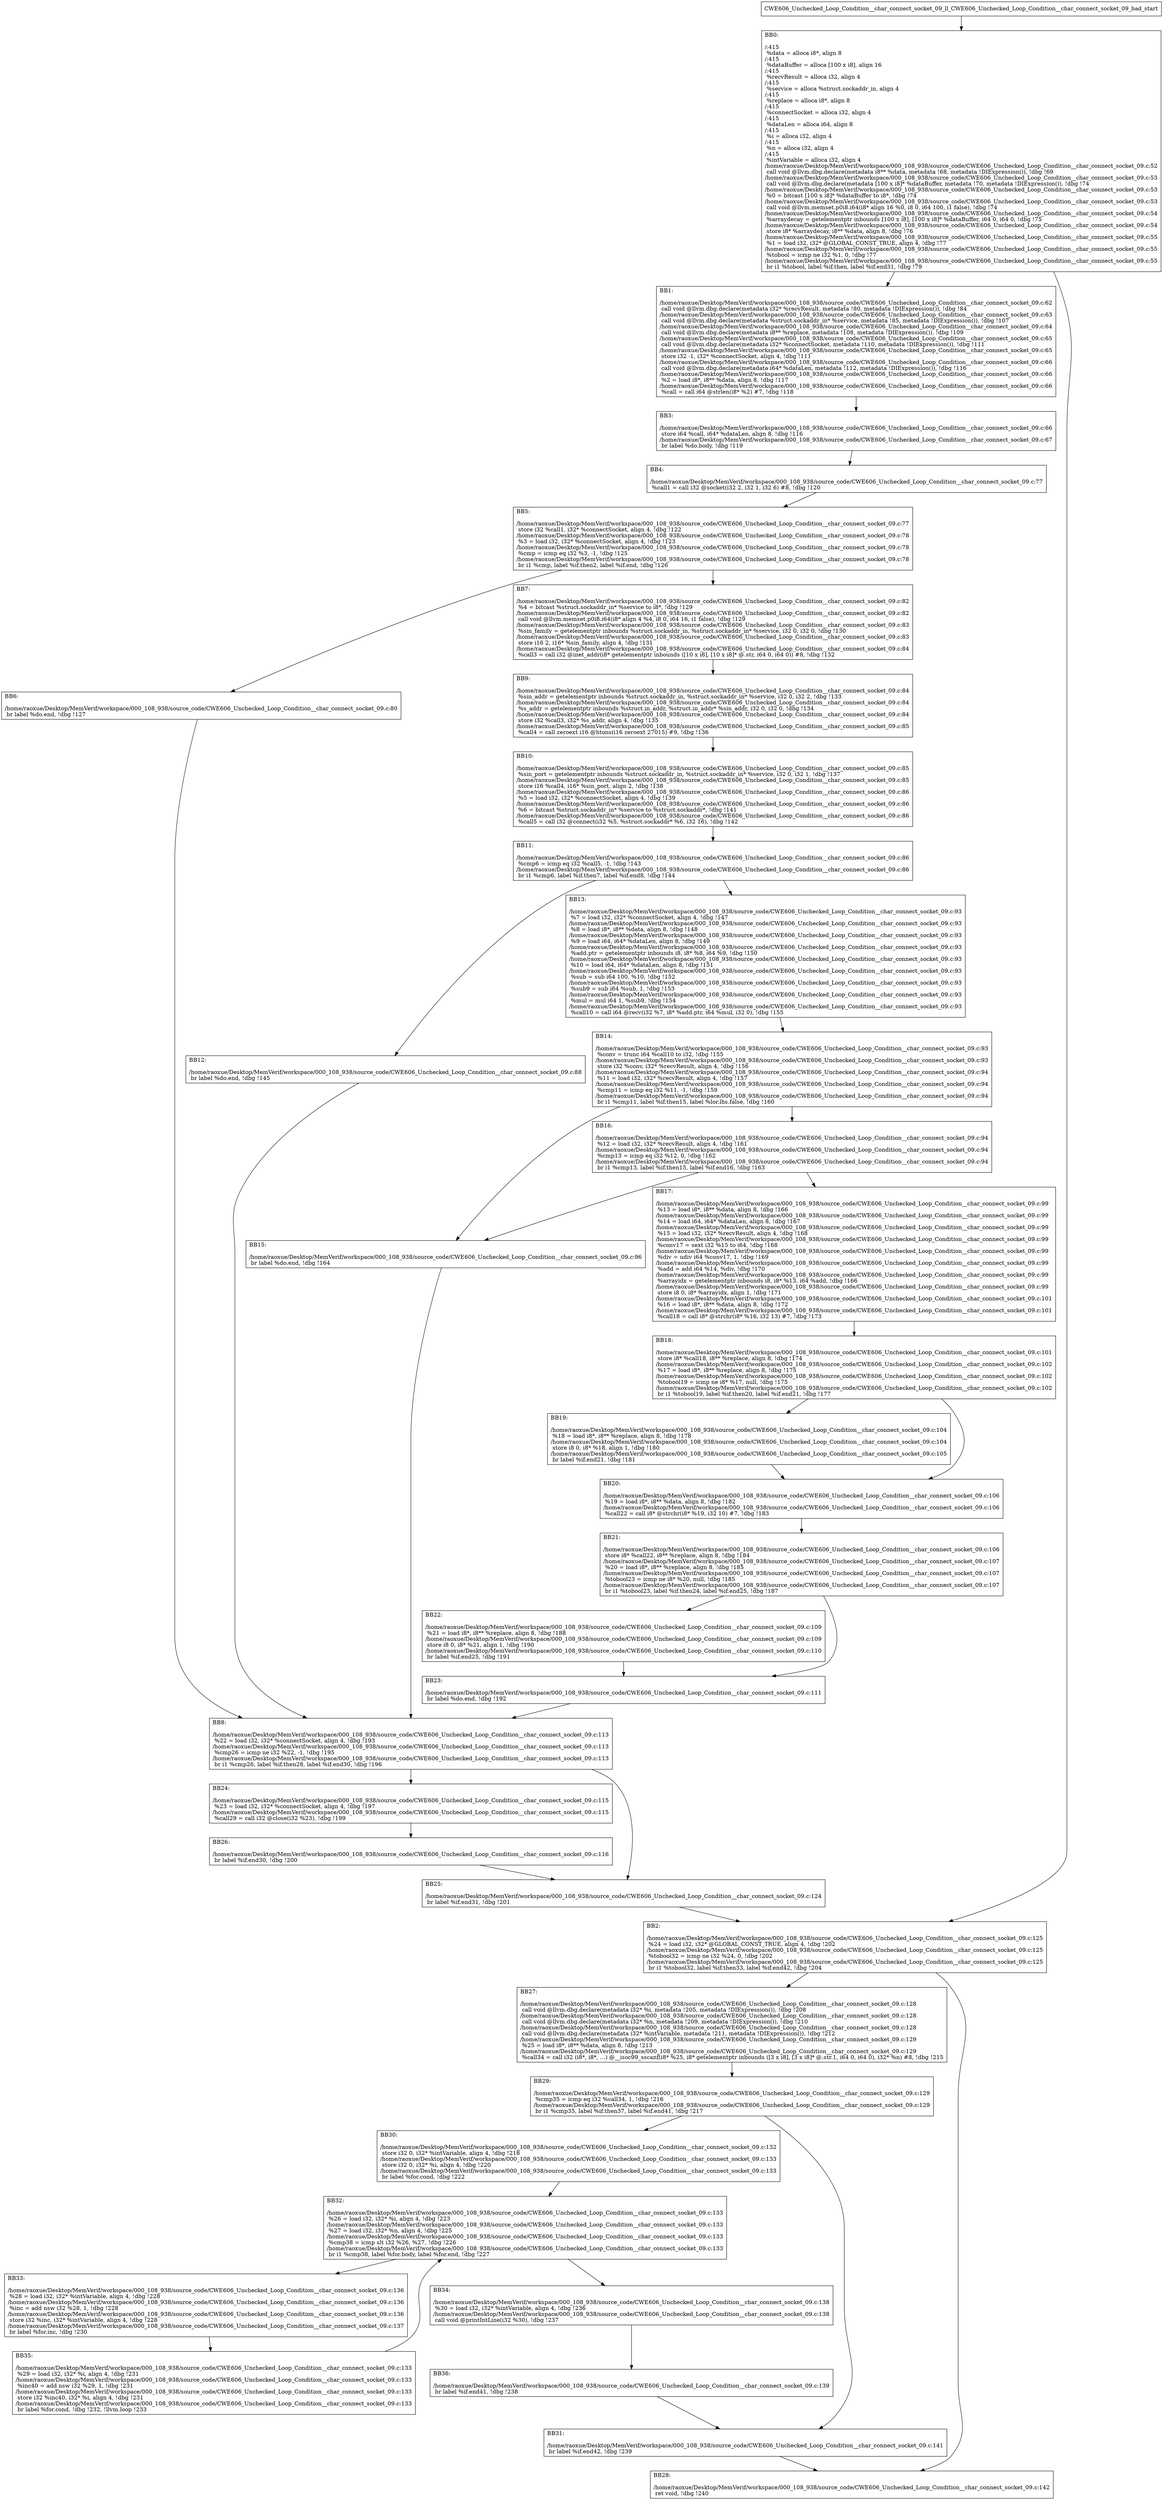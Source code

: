 digraph "CFG for'CWE606_Unchecked_Loop_Condition__char_connect_socket_09_ll_CWE606_Unchecked_Loop_Condition__char_connect_socket_09_bad' function" {
	BBCWE606_Unchecked_Loop_Condition__char_connect_socket_09_ll_CWE606_Unchecked_Loop_Condition__char_connect_socket_09_bad_start[shape=record,label="{CWE606_Unchecked_Loop_Condition__char_connect_socket_09_ll_CWE606_Unchecked_Loop_Condition__char_connect_socket_09_bad_start}"];
	BBCWE606_Unchecked_Loop_Condition__char_connect_socket_09_ll_CWE606_Unchecked_Loop_Condition__char_connect_socket_09_bad_start-> CWE606_Unchecked_Loop_Condition__char_connect_socket_09_ll_CWE606_Unchecked_Loop_Condition__char_connect_socket_09_badBB0;
	CWE606_Unchecked_Loop_Condition__char_connect_socket_09_ll_CWE606_Unchecked_Loop_Condition__char_connect_socket_09_badBB0 [shape=record, label="{BB0:\l\l/:415\l
  %data = alloca i8*, align 8\l
/:415\l
  %dataBuffer = alloca [100 x i8], align 16\l
/:415\l
  %recvResult = alloca i32, align 4\l
/:415\l
  %service = alloca %struct.sockaddr_in, align 4\l
/:415\l
  %replace = alloca i8*, align 8\l
/:415\l
  %connectSocket = alloca i32, align 4\l
/:415\l
  %dataLen = alloca i64, align 8\l
/:415\l
  %i = alloca i32, align 4\l
/:415\l
  %n = alloca i32, align 4\l
/:415\l
  %intVariable = alloca i32, align 4\l
/home/raoxue/Desktop/MemVerif/workspace/000_108_938/source_code/CWE606_Unchecked_Loop_Condition__char_connect_socket_09.c:52\l
  call void @llvm.dbg.declare(metadata i8** %data, metadata !68, metadata !DIExpression()), !dbg !69\l
/home/raoxue/Desktop/MemVerif/workspace/000_108_938/source_code/CWE606_Unchecked_Loop_Condition__char_connect_socket_09.c:53\l
  call void @llvm.dbg.declare(metadata [100 x i8]* %dataBuffer, metadata !70, metadata !DIExpression()), !dbg !74\l
/home/raoxue/Desktop/MemVerif/workspace/000_108_938/source_code/CWE606_Unchecked_Loop_Condition__char_connect_socket_09.c:53\l
  %0 = bitcast [100 x i8]* %dataBuffer to i8*, !dbg !74\l
/home/raoxue/Desktop/MemVerif/workspace/000_108_938/source_code/CWE606_Unchecked_Loop_Condition__char_connect_socket_09.c:53\l
  call void @llvm.memset.p0i8.i64(i8* align 16 %0, i8 0, i64 100, i1 false), !dbg !74\l
/home/raoxue/Desktop/MemVerif/workspace/000_108_938/source_code/CWE606_Unchecked_Loop_Condition__char_connect_socket_09.c:54\l
  %arraydecay = getelementptr inbounds [100 x i8], [100 x i8]* %dataBuffer, i64 0, i64 0, !dbg !75\l
/home/raoxue/Desktop/MemVerif/workspace/000_108_938/source_code/CWE606_Unchecked_Loop_Condition__char_connect_socket_09.c:54\l
  store i8* %arraydecay, i8** %data, align 8, !dbg !76\l
/home/raoxue/Desktop/MemVerif/workspace/000_108_938/source_code/CWE606_Unchecked_Loop_Condition__char_connect_socket_09.c:55\l
  %1 = load i32, i32* @GLOBAL_CONST_TRUE, align 4, !dbg !77\l
/home/raoxue/Desktop/MemVerif/workspace/000_108_938/source_code/CWE606_Unchecked_Loop_Condition__char_connect_socket_09.c:55\l
  %tobool = icmp ne i32 %1, 0, !dbg !77\l
/home/raoxue/Desktop/MemVerif/workspace/000_108_938/source_code/CWE606_Unchecked_Loop_Condition__char_connect_socket_09.c:55\l
  br i1 %tobool, label %if.then, label %if.end31, !dbg !79\l
}"];
	CWE606_Unchecked_Loop_Condition__char_connect_socket_09_ll_CWE606_Unchecked_Loop_Condition__char_connect_socket_09_badBB0-> CWE606_Unchecked_Loop_Condition__char_connect_socket_09_ll_CWE606_Unchecked_Loop_Condition__char_connect_socket_09_badBB1;
	CWE606_Unchecked_Loop_Condition__char_connect_socket_09_ll_CWE606_Unchecked_Loop_Condition__char_connect_socket_09_badBB0-> CWE606_Unchecked_Loop_Condition__char_connect_socket_09_ll_CWE606_Unchecked_Loop_Condition__char_connect_socket_09_badBB2;
	CWE606_Unchecked_Loop_Condition__char_connect_socket_09_ll_CWE606_Unchecked_Loop_Condition__char_connect_socket_09_badBB1 [shape=record, label="{BB1:\l\l/home/raoxue/Desktop/MemVerif/workspace/000_108_938/source_code/CWE606_Unchecked_Loop_Condition__char_connect_socket_09.c:62\l
  call void @llvm.dbg.declare(metadata i32* %recvResult, metadata !80, metadata !DIExpression()), !dbg !84\l
/home/raoxue/Desktop/MemVerif/workspace/000_108_938/source_code/CWE606_Unchecked_Loop_Condition__char_connect_socket_09.c:63\l
  call void @llvm.dbg.declare(metadata %struct.sockaddr_in* %service, metadata !85, metadata !DIExpression()), !dbg !107\l
/home/raoxue/Desktop/MemVerif/workspace/000_108_938/source_code/CWE606_Unchecked_Loop_Condition__char_connect_socket_09.c:64\l
  call void @llvm.dbg.declare(metadata i8** %replace, metadata !108, metadata !DIExpression()), !dbg !109\l
/home/raoxue/Desktop/MemVerif/workspace/000_108_938/source_code/CWE606_Unchecked_Loop_Condition__char_connect_socket_09.c:65\l
  call void @llvm.dbg.declare(metadata i32* %connectSocket, metadata !110, metadata !DIExpression()), !dbg !111\l
/home/raoxue/Desktop/MemVerif/workspace/000_108_938/source_code/CWE606_Unchecked_Loop_Condition__char_connect_socket_09.c:65\l
  store i32 -1, i32* %connectSocket, align 4, !dbg !111\l
/home/raoxue/Desktop/MemVerif/workspace/000_108_938/source_code/CWE606_Unchecked_Loop_Condition__char_connect_socket_09.c:66\l
  call void @llvm.dbg.declare(metadata i64* %dataLen, metadata !112, metadata !DIExpression()), !dbg !116\l
/home/raoxue/Desktop/MemVerif/workspace/000_108_938/source_code/CWE606_Unchecked_Loop_Condition__char_connect_socket_09.c:66\l
  %2 = load i8*, i8** %data, align 8, !dbg !117\l
/home/raoxue/Desktop/MemVerif/workspace/000_108_938/source_code/CWE606_Unchecked_Loop_Condition__char_connect_socket_09.c:66\l
  %call = call i64 @strlen(i8* %2) #7, !dbg !118\l
}"];
	CWE606_Unchecked_Loop_Condition__char_connect_socket_09_ll_CWE606_Unchecked_Loop_Condition__char_connect_socket_09_badBB1-> CWE606_Unchecked_Loop_Condition__char_connect_socket_09_ll_CWE606_Unchecked_Loop_Condition__char_connect_socket_09_badBB3;
	CWE606_Unchecked_Loop_Condition__char_connect_socket_09_ll_CWE606_Unchecked_Loop_Condition__char_connect_socket_09_badBB3 [shape=record, label="{BB3:\l\l/home/raoxue/Desktop/MemVerif/workspace/000_108_938/source_code/CWE606_Unchecked_Loop_Condition__char_connect_socket_09.c:66\l
  store i64 %call, i64* %dataLen, align 8, !dbg !116\l
/home/raoxue/Desktop/MemVerif/workspace/000_108_938/source_code/CWE606_Unchecked_Loop_Condition__char_connect_socket_09.c:67\l
  br label %do.body, !dbg !119\l
}"];
	CWE606_Unchecked_Loop_Condition__char_connect_socket_09_ll_CWE606_Unchecked_Loop_Condition__char_connect_socket_09_badBB3-> CWE606_Unchecked_Loop_Condition__char_connect_socket_09_ll_CWE606_Unchecked_Loop_Condition__char_connect_socket_09_badBB4;
	CWE606_Unchecked_Loop_Condition__char_connect_socket_09_ll_CWE606_Unchecked_Loop_Condition__char_connect_socket_09_badBB4 [shape=record, label="{BB4:\l\l/home/raoxue/Desktop/MemVerif/workspace/000_108_938/source_code/CWE606_Unchecked_Loop_Condition__char_connect_socket_09.c:77\l
  %call1 = call i32 @socket(i32 2, i32 1, i32 6) #8, !dbg !120\l
}"];
	CWE606_Unchecked_Loop_Condition__char_connect_socket_09_ll_CWE606_Unchecked_Loop_Condition__char_connect_socket_09_badBB4-> CWE606_Unchecked_Loop_Condition__char_connect_socket_09_ll_CWE606_Unchecked_Loop_Condition__char_connect_socket_09_badBB5;
	CWE606_Unchecked_Loop_Condition__char_connect_socket_09_ll_CWE606_Unchecked_Loop_Condition__char_connect_socket_09_badBB5 [shape=record, label="{BB5:\l\l/home/raoxue/Desktop/MemVerif/workspace/000_108_938/source_code/CWE606_Unchecked_Loop_Condition__char_connect_socket_09.c:77\l
  store i32 %call1, i32* %connectSocket, align 4, !dbg !122\l
/home/raoxue/Desktop/MemVerif/workspace/000_108_938/source_code/CWE606_Unchecked_Loop_Condition__char_connect_socket_09.c:78\l
  %3 = load i32, i32* %connectSocket, align 4, !dbg !123\l
/home/raoxue/Desktop/MemVerif/workspace/000_108_938/source_code/CWE606_Unchecked_Loop_Condition__char_connect_socket_09.c:78\l
  %cmp = icmp eq i32 %3, -1, !dbg !125\l
/home/raoxue/Desktop/MemVerif/workspace/000_108_938/source_code/CWE606_Unchecked_Loop_Condition__char_connect_socket_09.c:78\l
  br i1 %cmp, label %if.then2, label %if.end, !dbg !126\l
}"];
	CWE606_Unchecked_Loop_Condition__char_connect_socket_09_ll_CWE606_Unchecked_Loop_Condition__char_connect_socket_09_badBB5-> CWE606_Unchecked_Loop_Condition__char_connect_socket_09_ll_CWE606_Unchecked_Loop_Condition__char_connect_socket_09_badBB6;
	CWE606_Unchecked_Loop_Condition__char_connect_socket_09_ll_CWE606_Unchecked_Loop_Condition__char_connect_socket_09_badBB5-> CWE606_Unchecked_Loop_Condition__char_connect_socket_09_ll_CWE606_Unchecked_Loop_Condition__char_connect_socket_09_badBB7;
	CWE606_Unchecked_Loop_Condition__char_connect_socket_09_ll_CWE606_Unchecked_Loop_Condition__char_connect_socket_09_badBB6 [shape=record, label="{BB6:\l\l/home/raoxue/Desktop/MemVerif/workspace/000_108_938/source_code/CWE606_Unchecked_Loop_Condition__char_connect_socket_09.c:80\l
  br label %do.end, !dbg !127\l
}"];
	CWE606_Unchecked_Loop_Condition__char_connect_socket_09_ll_CWE606_Unchecked_Loop_Condition__char_connect_socket_09_badBB6-> CWE606_Unchecked_Loop_Condition__char_connect_socket_09_ll_CWE606_Unchecked_Loop_Condition__char_connect_socket_09_badBB8;
	CWE606_Unchecked_Loop_Condition__char_connect_socket_09_ll_CWE606_Unchecked_Loop_Condition__char_connect_socket_09_badBB7 [shape=record, label="{BB7:\l\l/home/raoxue/Desktop/MemVerif/workspace/000_108_938/source_code/CWE606_Unchecked_Loop_Condition__char_connect_socket_09.c:82\l
  %4 = bitcast %struct.sockaddr_in* %service to i8*, !dbg !129\l
/home/raoxue/Desktop/MemVerif/workspace/000_108_938/source_code/CWE606_Unchecked_Loop_Condition__char_connect_socket_09.c:82\l
  call void @llvm.memset.p0i8.i64(i8* align 4 %4, i8 0, i64 16, i1 false), !dbg !129\l
/home/raoxue/Desktop/MemVerif/workspace/000_108_938/source_code/CWE606_Unchecked_Loop_Condition__char_connect_socket_09.c:83\l
  %sin_family = getelementptr inbounds %struct.sockaddr_in, %struct.sockaddr_in* %service, i32 0, i32 0, !dbg !130\l
/home/raoxue/Desktop/MemVerif/workspace/000_108_938/source_code/CWE606_Unchecked_Loop_Condition__char_connect_socket_09.c:83\l
  store i16 2, i16* %sin_family, align 4, !dbg !131\l
/home/raoxue/Desktop/MemVerif/workspace/000_108_938/source_code/CWE606_Unchecked_Loop_Condition__char_connect_socket_09.c:84\l
  %call3 = call i32 @inet_addr(i8* getelementptr inbounds ([10 x i8], [10 x i8]* @.str, i64 0, i64 0)) #8, !dbg !132\l
}"];
	CWE606_Unchecked_Loop_Condition__char_connect_socket_09_ll_CWE606_Unchecked_Loop_Condition__char_connect_socket_09_badBB7-> CWE606_Unchecked_Loop_Condition__char_connect_socket_09_ll_CWE606_Unchecked_Loop_Condition__char_connect_socket_09_badBB9;
	CWE606_Unchecked_Loop_Condition__char_connect_socket_09_ll_CWE606_Unchecked_Loop_Condition__char_connect_socket_09_badBB9 [shape=record, label="{BB9:\l\l/home/raoxue/Desktop/MemVerif/workspace/000_108_938/source_code/CWE606_Unchecked_Loop_Condition__char_connect_socket_09.c:84\l
  %sin_addr = getelementptr inbounds %struct.sockaddr_in, %struct.sockaddr_in* %service, i32 0, i32 2, !dbg !133\l
/home/raoxue/Desktop/MemVerif/workspace/000_108_938/source_code/CWE606_Unchecked_Loop_Condition__char_connect_socket_09.c:84\l
  %s_addr = getelementptr inbounds %struct.in_addr, %struct.in_addr* %sin_addr, i32 0, i32 0, !dbg !134\l
/home/raoxue/Desktop/MemVerif/workspace/000_108_938/source_code/CWE606_Unchecked_Loop_Condition__char_connect_socket_09.c:84\l
  store i32 %call3, i32* %s_addr, align 4, !dbg !135\l
/home/raoxue/Desktop/MemVerif/workspace/000_108_938/source_code/CWE606_Unchecked_Loop_Condition__char_connect_socket_09.c:85\l
  %call4 = call zeroext i16 @htons(i16 zeroext 27015) #9, !dbg !136\l
}"];
	CWE606_Unchecked_Loop_Condition__char_connect_socket_09_ll_CWE606_Unchecked_Loop_Condition__char_connect_socket_09_badBB9-> CWE606_Unchecked_Loop_Condition__char_connect_socket_09_ll_CWE606_Unchecked_Loop_Condition__char_connect_socket_09_badBB10;
	CWE606_Unchecked_Loop_Condition__char_connect_socket_09_ll_CWE606_Unchecked_Loop_Condition__char_connect_socket_09_badBB10 [shape=record, label="{BB10:\l\l/home/raoxue/Desktop/MemVerif/workspace/000_108_938/source_code/CWE606_Unchecked_Loop_Condition__char_connect_socket_09.c:85\l
  %sin_port = getelementptr inbounds %struct.sockaddr_in, %struct.sockaddr_in* %service, i32 0, i32 1, !dbg !137\l
/home/raoxue/Desktop/MemVerif/workspace/000_108_938/source_code/CWE606_Unchecked_Loop_Condition__char_connect_socket_09.c:85\l
  store i16 %call4, i16* %sin_port, align 2, !dbg !138\l
/home/raoxue/Desktop/MemVerif/workspace/000_108_938/source_code/CWE606_Unchecked_Loop_Condition__char_connect_socket_09.c:86\l
  %5 = load i32, i32* %connectSocket, align 4, !dbg !139\l
/home/raoxue/Desktop/MemVerif/workspace/000_108_938/source_code/CWE606_Unchecked_Loop_Condition__char_connect_socket_09.c:86\l
  %6 = bitcast %struct.sockaddr_in* %service to %struct.sockaddr*, !dbg !141\l
/home/raoxue/Desktop/MemVerif/workspace/000_108_938/source_code/CWE606_Unchecked_Loop_Condition__char_connect_socket_09.c:86\l
  %call5 = call i32 @connect(i32 %5, %struct.sockaddr* %6, i32 16), !dbg !142\l
}"];
	CWE606_Unchecked_Loop_Condition__char_connect_socket_09_ll_CWE606_Unchecked_Loop_Condition__char_connect_socket_09_badBB10-> CWE606_Unchecked_Loop_Condition__char_connect_socket_09_ll_CWE606_Unchecked_Loop_Condition__char_connect_socket_09_badBB11;
	CWE606_Unchecked_Loop_Condition__char_connect_socket_09_ll_CWE606_Unchecked_Loop_Condition__char_connect_socket_09_badBB11 [shape=record, label="{BB11:\l\l/home/raoxue/Desktop/MemVerif/workspace/000_108_938/source_code/CWE606_Unchecked_Loop_Condition__char_connect_socket_09.c:86\l
  %cmp6 = icmp eq i32 %call5, -1, !dbg !143\l
/home/raoxue/Desktop/MemVerif/workspace/000_108_938/source_code/CWE606_Unchecked_Loop_Condition__char_connect_socket_09.c:86\l
  br i1 %cmp6, label %if.then7, label %if.end8, !dbg !144\l
}"];
	CWE606_Unchecked_Loop_Condition__char_connect_socket_09_ll_CWE606_Unchecked_Loop_Condition__char_connect_socket_09_badBB11-> CWE606_Unchecked_Loop_Condition__char_connect_socket_09_ll_CWE606_Unchecked_Loop_Condition__char_connect_socket_09_badBB12;
	CWE606_Unchecked_Loop_Condition__char_connect_socket_09_ll_CWE606_Unchecked_Loop_Condition__char_connect_socket_09_badBB11-> CWE606_Unchecked_Loop_Condition__char_connect_socket_09_ll_CWE606_Unchecked_Loop_Condition__char_connect_socket_09_badBB13;
	CWE606_Unchecked_Loop_Condition__char_connect_socket_09_ll_CWE606_Unchecked_Loop_Condition__char_connect_socket_09_badBB12 [shape=record, label="{BB12:\l\l/home/raoxue/Desktop/MemVerif/workspace/000_108_938/source_code/CWE606_Unchecked_Loop_Condition__char_connect_socket_09.c:88\l
  br label %do.end, !dbg !145\l
}"];
	CWE606_Unchecked_Loop_Condition__char_connect_socket_09_ll_CWE606_Unchecked_Loop_Condition__char_connect_socket_09_badBB12-> CWE606_Unchecked_Loop_Condition__char_connect_socket_09_ll_CWE606_Unchecked_Loop_Condition__char_connect_socket_09_badBB8;
	CWE606_Unchecked_Loop_Condition__char_connect_socket_09_ll_CWE606_Unchecked_Loop_Condition__char_connect_socket_09_badBB13 [shape=record, label="{BB13:\l\l/home/raoxue/Desktop/MemVerif/workspace/000_108_938/source_code/CWE606_Unchecked_Loop_Condition__char_connect_socket_09.c:93\l
  %7 = load i32, i32* %connectSocket, align 4, !dbg !147\l
/home/raoxue/Desktop/MemVerif/workspace/000_108_938/source_code/CWE606_Unchecked_Loop_Condition__char_connect_socket_09.c:93\l
  %8 = load i8*, i8** %data, align 8, !dbg !148\l
/home/raoxue/Desktop/MemVerif/workspace/000_108_938/source_code/CWE606_Unchecked_Loop_Condition__char_connect_socket_09.c:93\l
  %9 = load i64, i64* %dataLen, align 8, !dbg !149\l
/home/raoxue/Desktop/MemVerif/workspace/000_108_938/source_code/CWE606_Unchecked_Loop_Condition__char_connect_socket_09.c:93\l
  %add.ptr = getelementptr inbounds i8, i8* %8, i64 %9, !dbg !150\l
/home/raoxue/Desktop/MemVerif/workspace/000_108_938/source_code/CWE606_Unchecked_Loop_Condition__char_connect_socket_09.c:93\l
  %10 = load i64, i64* %dataLen, align 8, !dbg !151\l
/home/raoxue/Desktop/MemVerif/workspace/000_108_938/source_code/CWE606_Unchecked_Loop_Condition__char_connect_socket_09.c:93\l
  %sub = sub i64 100, %10, !dbg !152\l
/home/raoxue/Desktop/MemVerif/workspace/000_108_938/source_code/CWE606_Unchecked_Loop_Condition__char_connect_socket_09.c:93\l
  %sub9 = sub i64 %sub, 1, !dbg !153\l
/home/raoxue/Desktop/MemVerif/workspace/000_108_938/source_code/CWE606_Unchecked_Loop_Condition__char_connect_socket_09.c:93\l
  %mul = mul i64 1, %sub9, !dbg !154\l
/home/raoxue/Desktop/MemVerif/workspace/000_108_938/source_code/CWE606_Unchecked_Loop_Condition__char_connect_socket_09.c:93\l
  %call10 = call i64 @recv(i32 %7, i8* %add.ptr, i64 %mul, i32 0), !dbg !155\l
}"];
	CWE606_Unchecked_Loop_Condition__char_connect_socket_09_ll_CWE606_Unchecked_Loop_Condition__char_connect_socket_09_badBB13-> CWE606_Unchecked_Loop_Condition__char_connect_socket_09_ll_CWE606_Unchecked_Loop_Condition__char_connect_socket_09_badBB14;
	CWE606_Unchecked_Loop_Condition__char_connect_socket_09_ll_CWE606_Unchecked_Loop_Condition__char_connect_socket_09_badBB14 [shape=record, label="{BB14:\l\l/home/raoxue/Desktop/MemVerif/workspace/000_108_938/source_code/CWE606_Unchecked_Loop_Condition__char_connect_socket_09.c:93\l
  %conv = trunc i64 %call10 to i32, !dbg !155\l
/home/raoxue/Desktop/MemVerif/workspace/000_108_938/source_code/CWE606_Unchecked_Loop_Condition__char_connect_socket_09.c:93\l
  store i32 %conv, i32* %recvResult, align 4, !dbg !156\l
/home/raoxue/Desktop/MemVerif/workspace/000_108_938/source_code/CWE606_Unchecked_Loop_Condition__char_connect_socket_09.c:94\l
  %11 = load i32, i32* %recvResult, align 4, !dbg !157\l
/home/raoxue/Desktop/MemVerif/workspace/000_108_938/source_code/CWE606_Unchecked_Loop_Condition__char_connect_socket_09.c:94\l
  %cmp11 = icmp eq i32 %11, -1, !dbg !159\l
/home/raoxue/Desktop/MemVerif/workspace/000_108_938/source_code/CWE606_Unchecked_Loop_Condition__char_connect_socket_09.c:94\l
  br i1 %cmp11, label %if.then15, label %lor.lhs.false, !dbg !160\l
}"];
	CWE606_Unchecked_Loop_Condition__char_connect_socket_09_ll_CWE606_Unchecked_Loop_Condition__char_connect_socket_09_badBB14-> CWE606_Unchecked_Loop_Condition__char_connect_socket_09_ll_CWE606_Unchecked_Loop_Condition__char_connect_socket_09_badBB15;
	CWE606_Unchecked_Loop_Condition__char_connect_socket_09_ll_CWE606_Unchecked_Loop_Condition__char_connect_socket_09_badBB14-> CWE606_Unchecked_Loop_Condition__char_connect_socket_09_ll_CWE606_Unchecked_Loop_Condition__char_connect_socket_09_badBB16;
	CWE606_Unchecked_Loop_Condition__char_connect_socket_09_ll_CWE606_Unchecked_Loop_Condition__char_connect_socket_09_badBB16 [shape=record, label="{BB16:\l\l/home/raoxue/Desktop/MemVerif/workspace/000_108_938/source_code/CWE606_Unchecked_Loop_Condition__char_connect_socket_09.c:94\l
  %12 = load i32, i32* %recvResult, align 4, !dbg !161\l
/home/raoxue/Desktop/MemVerif/workspace/000_108_938/source_code/CWE606_Unchecked_Loop_Condition__char_connect_socket_09.c:94\l
  %cmp13 = icmp eq i32 %12, 0, !dbg !162\l
/home/raoxue/Desktop/MemVerif/workspace/000_108_938/source_code/CWE606_Unchecked_Loop_Condition__char_connect_socket_09.c:94\l
  br i1 %cmp13, label %if.then15, label %if.end16, !dbg !163\l
}"];
	CWE606_Unchecked_Loop_Condition__char_connect_socket_09_ll_CWE606_Unchecked_Loop_Condition__char_connect_socket_09_badBB16-> CWE606_Unchecked_Loop_Condition__char_connect_socket_09_ll_CWE606_Unchecked_Loop_Condition__char_connect_socket_09_badBB15;
	CWE606_Unchecked_Loop_Condition__char_connect_socket_09_ll_CWE606_Unchecked_Loop_Condition__char_connect_socket_09_badBB16-> CWE606_Unchecked_Loop_Condition__char_connect_socket_09_ll_CWE606_Unchecked_Loop_Condition__char_connect_socket_09_badBB17;
	CWE606_Unchecked_Loop_Condition__char_connect_socket_09_ll_CWE606_Unchecked_Loop_Condition__char_connect_socket_09_badBB15 [shape=record, label="{BB15:\l\l/home/raoxue/Desktop/MemVerif/workspace/000_108_938/source_code/CWE606_Unchecked_Loop_Condition__char_connect_socket_09.c:96\l
  br label %do.end, !dbg !164\l
}"];
	CWE606_Unchecked_Loop_Condition__char_connect_socket_09_ll_CWE606_Unchecked_Loop_Condition__char_connect_socket_09_badBB15-> CWE606_Unchecked_Loop_Condition__char_connect_socket_09_ll_CWE606_Unchecked_Loop_Condition__char_connect_socket_09_badBB8;
	CWE606_Unchecked_Loop_Condition__char_connect_socket_09_ll_CWE606_Unchecked_Loop_Condition__char_connect_socket_09_badBB17 [shape=record, label="{BB17:\l\l/home/raoxue/Desktop/MemVerif/workspace/000_108_938/source_code/CWE606_Unchecked_Loop_Condition__char_connect_socket_09.c:99\l
  %13 = load i8*, i8** %data, align 8, !dbg !166\l
/home/raoxue/Desktop/MemVerif/workspace/000_108_938/source_code/CWE606_Unchecked_Loop_Condition__char_connect_socket_09.c:99\l
  %14 = load i64, i64* %dataLen, align 8, !dbg !167\l
/home/raoxue/Desktop/MemVerif/workspace/000_108_938/source_code/CWE606_Unchecked_Loop_Condition__char_connect_socket_09.c:99\l
  %15 = load i32, i32* %recvResult, align 4, !dbg !168\l
/home/raoxue/Desktop/MemVerif/workspace/000_108_938/source_code/CWE606_Unchecked_Loop_Condition__char_connect_socket_09.c:99\l
  %conv17 = sext i32 %15 to i64, !dbg !168\l
/home/raoxue/Desktop/MemVerif/workspace/000_108_938/source_code/CWE606_Unchecked_Loop_Condition__char_connect_socket_09.c:99\l
  %div = udiv i64 %conv17, 1, !dbg !169\l
/home/raoxue/Desktop/MemVerif/workspace/000_108_938/source_code/CWE606_Unchecked_Loop_Condition__char_connect_socket_09.c:99\l
  %add = add i64 %14, %div, !dbg !170\l
/home/raoxue/Desktop/MemVerif/workspace/000_108_938/source_code/CWE606_Unchecked_Loop_Condition__char_connect_socket_09.c:99\l
  %arrayidx = getelementptr inbounds i8, i8* %13, i64 %add, !dbg !166\l
/home/raoxue/Desktop/MemVerif/workspace/000_108_938/source_code/CWE606_Unchecked_Loop_Condition__char_connect_socket_09.c:99\l
  store i8 0, i8* %arrayidx, align 1, !dbg !171\l
/home/raoxue/Desktop/MemVerif/workspace/000_108_938/source_code/CWE606_Unchecked_Loop_Condition__char_connect_socket_09.c:101\l
  %16 = load i8*, i8** %data, align 8, !dbg !172\l
/home/raoxue/Desktop/MemVerif/workspace/000_108_938/source_code/CWE606_Unchecked_Loop_Condition__char_connect_socket_09.c:101\l
  %call18 = call i8* @strchr(i8* %16, i32 13) #7, !dbg !173\l
}"];
	CWE606_Unchecked_Loop_Condition__char_connect_socket_09_ll_CWE606_Unchecked_Loop_Condition__char_connect_socket_09_badBB17-> CWE606_Unchecked_Loop_Condition__char_connect_socket_09_ll_CWE606_Unchecked_Loop_Condition__char_connect_socket_09_badBB18;
	CWE606_Unchecked_Loop_Condition__char_connect_socket_09_ll_CWE606_Unchecked_Loop_Condition__char_connect_socket_09_badBB18 [shape=record, label="{BB18:\l\l/home/raoxue/Desktop/MemVerif/workspace/000_108_938/source_code/CWE606_Unchecked_Loop_Condition__char_connect_socket_09.c:101\l
  store i8* %call18, i8** %replace, align 8, !dbg !174\l
/home/raoxue/Desktop/MemVerif/workspace/000_108_938/source_code/CWE606_Unchecked_Loop_Condition__char_connect_socket_09.c:102\l
  %17 = load i8*, i8** %replace, align 8, !dbg !175\l
/home/raoxue/Desktop/MemVerif/workspace/000_108_938/source_code/CWE606_Unchecked_Loop_Condition__char_connect_socket_09.c:102\l
  %tobool19 = icmp ne i8* %17, null, !dbg !175\l
/home/raoxue/Desktop/MemVerif/workspace/000_108_938/source_code/CWE606_Unchecked_Loop_Condition__char_connect_socket_09.c:102\l
  br i1 %tobool19, label %if.then20, label %if.end21, !dbg !177\l
}"];
	CWE606_Unchecked_Loop_Condition__char_connect_socket_09_ll_CWE606_Unchecked_Loop_Condition__char_connect_socket_09_badBB18-> CWE606_Unchecked_Loop_Condition__char_connect_socket_09_ll_CWE606_Unchecked_Loop_Condition__char_connect_socket_09_badBB19;
	CWE606_Unchecked_Loop_Condition__char_connect_socket_09_ll_CWE606_Unchecked_Loop_Condition__char_connect_socket_09_badBB18-> CWE606_Unchecked_Loop_Condition__char_connect_socket_09_ll_CWE606_Unchecked_Loop_Condition__char_connect_socket_09_badBB20;
	CWE606_Unchecked_Loop_Condition__char_connect_socket_09_ll_CWE606_Unchecked_Loop_Condition__char_connect_socket_09_badBB19 [shape=record, label="{BB19:\l\l/home/raoxue/Desktop/MemVerif/workspace/000_108_938/source_code/CWE606_Unchecked_Loop_Condition__char_connect_socket_09.c:104\l
  %18 = load i8*, i8** %replace, align 8, !dbg !178\l
/home/raoxue/Desktop/MemVerif/workspace/000_108_938/source_code/CWE606_Unchecked_Loop_Condition__char_connect_socket_09.c:104\l
  store i8 0, i8* %18, align 1, !dbg !180\l
/home/raoxue/Desktop/MemVerif/workspace/000_108_938/source_code/CWE606_Unchecked_Loop_Condition__char_connect_socket_09.c:105\l
  br label %if.end21, !dbg !181\l
}"];
	CWE606_Unchecked_Loop_Condition__char_connect_socket_09_ll_CWE606_Unchecked_Loop_Condition__char_connect_socket_09_badBB19-> CWE606_Unchecked_Loop_Condition__char_connect_socket_09_ll_CWE606_Unchecked_Loop_Condition__char_connect_socket_09_badBB20;
	CWE606_Unchecked_Loop_Condition__char_connect_socket_09_ll_CWE606_Unchecked_Loop_Condition__char_connect_socket_09_badBB20 [shape=record, label="{BB20:\l\l/home/raoxue/Desktop/MemVerif/workspace/000_108_938/source_code/CWE606_Unchecked_Loop_Condition__char_connect_socket_09.c:106\l
  %19 = load i8*, i8** %data, align 8, !dbg !182\l
/home/raoxue/Desktop/MemVerif/workspace/000_108_938/source_code/CWE606_Unchecked_Loop_Condition__char_connect_socket_09.c:106\l
  %call22 = call i8* @strchr(i8* %19, i32 10) #7, !dbg !183\l
}"];
	CWE606_Unchecked_Loop_Condition__char_connect_socket_09_ll_CWE606_Unchecked_Loop_Condition__char_connect_socket_09_badBB20-> CWE606_Unchecked_Loop_Condition__char_connect_socket_09_ll_CWE606_Unchecked_Loop_Condition__char_connect_socket_09_badBB21;
	CWE606_Unchecked_Loop_Condition__char_connect_socket_09_ll_CWE606_Unchecked_Loop_Condition__char_connect_socket_09_badBB21 [shape=record, label="{BB21:\l\l/home/raoxue/Desktop/MemVerif/workspace/000_108_938/source_code/CWE606_Unchecked_Loop_Condition__char_connect_socket_09.c:106\l
  store i8* %call22, i8** %replace, align 8, !dbg !184\l
/home/raoxue/Desktop/MemVerif/workspace/000_108_938/source_code/CWE606_Unchecked_Loop_Condition__char_connect_socket_09.c:107\l
  %20 = load i8*, i8** %replace, align 8, !dbg !185\l
/home/raoxue/Desktop/MemVerif/workspace/000_108_938/source_code/CWE606_Unchecked_Loop_Condition__char_connect_socket_09.c:107\l
  %tobool23 = icmp ne i8* %20, null, !dbg !185\l
/home/raoxue/Desktop/MemVerif/workspace/000_108_938/source_code/CWE606_Unchecked_Loop_Condition__char_connect_socket_09.c:107\l
  br i1 %tobool23, label %if.then24, label %if.end25, !dbg !187\l
}"];
	CWE606_Unchecked_Loop_Condition__char_connect_socket_09_ll_CWE606_Unchecked_Loop_Condition__char_connect_socket_09_badBB21-> CWE606_Unchecked_Loop_Condition__char_connect_socket_09_ll_CWE606_Unchecked_Loop_Condition__char_connect_socket_09_badBB22;
	CWE606_Unchecked_Loop_Condition__char_connect_socket_09_ll_CWE606_Unchecked_Loop_Condition__char_connect_socket_09_badBB21-> CWE606_Unchecked_Loop_Condition__char_connect_socket_09_ll_CWE606_Unchecked_Loop_Condition__char_connect_socket_09_badBB23;
	CWE606_Unchecked_Loop_Condition__char_connect_socket_09_ll_CWE606_Unchecked_Loop_Condition__char_connect_socket_09_badBB22 [shape=record, label="{BB22:\l\l/home/raoxue/Desktop/MemVerif/workspace/000_108_938/source_code/CWE606_Unchecked_Loop_Condition__char_connect_socket_09.c:109\l
  %21 = load i8*, i8** %replace, align 8, !dbg !188\l
/home/raoxue/Desktop/MemVerif/workspace/000_108_938/source_code/CWE606_Unchecked_Loop_Condition__char_connect_socket_09.c:109\l
  store i8 0, i8* %21, align 1, !dbg !190\l
/home/raoxue/Desktop/MemVerif/workspace/000_108_938/source_code/CWE606_Unchecked_Loop_Condition__char_connect_socket_09.c:110\l
  br label %if.end25, !dbg !191\l
}"];
	CWE606_Unchecked_Loop_Condition__char_connect_socket_09_ll_CWE606_Unchecked_Loop_Condition__char_connect_socket_09_badBB22-> CWE606_Unchecked_Loop_Condition__char_connect_socket_09_ll_CWE606_Unchecked_Loop_Condition__char_connect_socket_09_badBB23;
	CWE606_Unchecked_Loop_Condition__char_connect_socket_09_ll_CWE606_Unchecked_Loop_Condition__char_connect_socket_09_badBB23 [shape=record, label="{BB23:\l\l/home/raoxue/Desktop/MemVerif/workspace/000_108_938/source_code/CWE606_Unchecked_Loop_Condition__char_connect_socket_09.c:111\l
  br label %do.end, !dbg !192\l
}"];
	CWE606_Unchecked_Loop_Condition__char_connect_socket_09_ll_CWE606_Unchecked_Loop_Condition__char_connect_socket_09_badBB23-> CWE606_Unchecked_Loop_Condition__char_connect_socket_09_ll_CWE606_Unchecked_Loop_Condition__char_connect_socket_09_badBB8;
	CWE606_Unchecked_Loop_Condition__char_connect_socket_09_ll_CWE606_Unchecked_Loop_Condition__char_connect_socket_09_badBB8 [shape=record, label="{BB8:\l\l/home/raoxue/Desktop/MemVerif/workspace/000_108_938/source_code/CWE606_Unchecked_Loop_Condition__char_connect_socket_09.c:113\l
  %22 = load i32, i32* %connectSocket, align 4, !dbg !193\l
/home/raoxue/Desktop/MemVerif/workspace/000_108_938/source_code/CWE606_Unchecked_Loop_Condition__char_connect_socket_09.c:113\l
  %cmp26 = icmp ne i32 %22, -1, !dbg !195\l
/home/raoxue/Desktop/MemVerif/workspace/000_108_938/source_code/CWE606_Unchecked_Loop_Condition__char_connect_socket_09.c:113\l
  br i1 %cmp26, label %if.then28, label %if.end30, !dbg !196\l
}"];
	CWE606_Unchecked_Loop_Condition__char_connect_socket_09_ll_CWE606_Unchecked_Loop_Condition__char_connect_socket_09_badBB8-> CWE606_Unchecked_Loop_Condition__char_connect_socket_09_ll_CWE606_Unchecked_Loop_Condition__char_connect_socket_09_badBB24;
	CWE606_Unchecked_Loop_Condition__char_connect_socket_09_ll_CWE606_Unchecked_Loop_Condition__char_connect_socket_09_badBB8-> CWE606_Unchecked_Loop_Condition__char_connect_socket_09_ll_CWE606_Unchecked_Loop_Condition__char_connect_socket_09_badBB25;
	CWE606_Unchecked_Loop_Condition__char_connect_socket_09_ll_CWE606_Unchecked_Loop_Condition__char_connect_socket_09_badBB24 [shape=record, label="{BB24:\l\l/home/raoxue/Desktop/MemVerif/workspace/000_108_938/source_code/CWE606_Unchecked_Loop_Condition__char_connect_socket_09.c:115\l
  %23 = load i32, i32* %connectSocket, align 4, !dbg !197\l
/home/raoxue/Desktop/MemVerif/workspace/000_108_938/source_code/CWE606_Unchecked_Loop_Condition__char_connect_socket_09.c:115\l
  %call29 = call i32 @close(i32 %23), !dbg !199\l
}"];
	CWE606_Unchecked_Loop_Condition__char_connect_socket_09_ll_CWE606_Unchecked_Loop_Condition__char_connect_socket_09_badBB24-> CWE606_Unchecked_Loop_Condition__char_connect_socket_09_ll_CWE606_Unchecked_Loop_Condition__char_connect_socket_09_badBB26;
	CWE606_Unchecked_Loop_Condition__char_connect_socket_09_ll_CWE606_Unchecked_Loop_Condition__char_connect_socket_09_badBB26 [shape=record, label="{BB26:\l\l/home/raoxue/Desktop/MemVerif/workspace/000_108_938/source_code/CWE606_Unchecked_Loop_Condition__char_connect_socket_09.c:116\l
  br label %if.end30, !dbg !200\l
}"];
	CWE606_Unchecked_Loop_Condition__char_connect_socket_09_ll_CWE606_Unchecked_Loop_Condition__char_connect_socket_09_badBB26-> CWE606_Unchecked_Loop_Condition__char_connect_socket_09_ll_CWE606_Unchecked_Loop_Condition__char_connect_socket_09_badBB25;
	CWE606_Unchecked_Loop_Condition__char_connect_socket_09_ll_CWE606_Unchecked_Loop_Condition__char_connect_socket_09_badBB25 [shape=record, label="{BB25:\l\l/home/raoxue/Desktop/MemVerif/workspace/000_108_938/source_code/CWE606_Unchecked_Loop_Condition__char_connect_socket_09.c:124\l
  br label %if.end31, !dbg !201\l
}"];
	CWE606_Unchecked_Loop_Condition__char_connect_socket_09_ll_CWE606_Unchecked_Loop_Condition__char_connect_socket_09_badBB25-> CWE606_Unchecked_Loop_Condition__char_connect_socket_09_ll_CWE606_Unchecked_Loop_Condition__char_connect_socket_09_badBB2;
	CWE606_Unchecked_Loop_Condition__char_connect_socket_09_ll_CWE606_Unchecked_Loop_Condition__char_connect_socket_09_badBB2 [shape=record, label="{BB2:\l\l/home/raoxue/Desktop/MemVerif/workspace/000_108_938/source_code/CWE606_Unchecked_Loop_Condition__char_connect_socket_09.c:125\l
  %24 = load i32, i32* @GLOBAL_CONST_TRUE, align 4, !dbg !202\l
/home/raoxue/Desktop/MemVerif/workspace/000_108_938/source_code/CWE606_Unchecked_Loop_Condition__char_connect_socket_09.c:125\l
  %tobool32 = icmp ne i32 %24, 0, !dbg !202\l
/home/raoxue/Desktop/MemVerif/workspace/000_108_938/source_code/CWE606_Unchecked_Loop_Condition__char_connect_socket_09.c:125\l
  br i1 %tobool32, label %if.then33, label %if.end42, !dbg !204\l
}"];
	CWE606_Unchecked_Loop_Condition__char_connect_socket_09_ll_CWE606_Unchecked_Loop_Condition__char_connect_socket_09_badBB2-> CWE606_Unchecked_Loop_Condition__char_connect_socket_09_ll_CWE606_Unchecked_Loop_Condition__char_connect_socket_09_badBB27;
	CWE606_Unchecked_Loop_Condition__char_connect_socket_09_ll_CWE606_Unchecked_Loop_Condition__char_connect_socket_09_badBB2-> CWE606_Unchecked_Loop_Condition__char_connect_socket_09_ll_CWE606_Unchecked_Loop_Condition__char_connect_socket_09_badBB28;
	CWE606_Unchecked_Loop_Condition__char_connect_socket_09_ll_CWE606_Unchecked_Loop_Condition__char_connect_socket_09_badBB27 [shape=record, label="{BB27:\l\l/home/raoxue/Desktop/MemVerif/workspace/000_108_938/source_code/CWE606_Unchecked_Loop_Condition__char_connect_socket_09.c:128\l
  call void @llvm.dbg.declare(metadata i32* %i, metadata !205, metadata !DIExpression()), !dbg !208\l
/home/raoxue/Desktop/MemVerif/workspace/000_108_938/source_code/CWE606_Unchecked_Loop_Condition__char_connect_socket_09.c:128\l
  call void @llvm.dbg.declare(metadata i32* %n, metadata !209, metadata !DIExpression()), !dbg !210\l
/home/raoxue/Desktop/MemVerif/workspace/000_108_938/source_code/CWE606_Unchecked_Loop_Condition__char_connect_socket_09.c:128\l
  call void @llvm.dbg.declare(metadata i32* %intVariable, metadata !211, metadata !DIExpression()), !dbg !212\l
/home/raoxue/Desktop/MemVerif/workspace/000_108_938/source_code/CWE606_Unchecked_Loop_Condition__char_connect_socket_09.c:129\l
  %25 = load i8*, i8** %data, align 8, !dbg !213\l
/home/raoxue/Desktop/MemVerif/workspace/000_108_938/source_code/CWE606_Unchecked_Loop_Condition__char_connect_socket_09.c:129\l
  %call34 = call i32 (i8*, i8*, ...) @__isoc99_sscanf(i8* %25, i8* getelementptr inbounds ([3 x i8], [3 x i8]* @.str.1, i64 0, i64 0), i32* %n) #8, !dbg !215\l
}"];
	CWE606_Unchecked_Loop_Condition__char_connect_socket_09_ll_CWE606_Unchecked_Loop_Condition__char_connect_socket_09_badBB27-> CWE606_Unchecked_Loop_Condition__char_connect_socket_09_ll_CWE606_Unchecked_Loop_Condition__char_connect_socket_09_badBB29;
	CWE606_Unchecked_Loop_Condition__char_connect_socket_09_ll_CWE606_Unchecked_Loop_Condition__char_connect_socket_09_badBB29 [shape=record, label="{BB29:\l\l/home/raoxue/Desktop/MemVerif/workspace/000_108_938/source_code/CWE606_Unchecked_Loop_Condition__char_connect_socket_09.c:129\l
  %cmp35 = icmp eq i32 %call34, 1, !dbg !216\l
/home/raoxue/Desktop/MemVerif/workspace/000_108_938/source_code/CWE606_Unchecked_Loop_Condition__char_connect_socket_09.c:129\l
  br i1 %cmp35, label %if.then37, label %if.end41, !dbg !217\l
}"];
	CWE606_Unchecked_Loop_Condition__char_connect_socket_09_ll_CWE606_Unchecked_Loop_Condition__char_connect_socket_09_badBB29-> CWE606_Unchecked_Loop_Condition__char_connect_socket_09_ll_CWE606_Unchecked_Loop_Condition__char_connect_socket_09_badBB30;
	CWE606_Unchecked_Loop_Condition__char_connect_socket_09_ll_CWE606_Unchecked_Loop_Condition__char_connect_socket_09_badBB29-> CWE606_Unchecked_Loop_Condition__char_connect_socket_09_ll_CWE606_Unchecked_Loop_Condition__char_connect_socket_09_badBB31;
	CWE606_Unchecked_Loop_Condition__char_connect_socket_09_ll_CWE606_Unchecked_Loop_Condition__char_connect_socket_09_badBB30 [shape=record, label="{BB30:\l\l/home/raoxue/Desktop/MemVerif/workspace/000_108_938/source_code/CWE606_Unchecked_Loop_Condition__char_connect_socket_09.c:132\l
  store i32 0, i32* %intVariable, align 4, !dbg !218\l
/home/raoxue/Desktop/MemVerif/workspace/000_108_938/source_code/CWE606_Unchecked_Loop_Condition__char_connect_socket_09.c:133\l
  store i32 0, i32* %i, align 4, !dbg !220\l
/home/raoxue/Desktop/MemVerif/workspace/000_108_938/source_code/CWE606_Unchecked_Loop_Condition__char_connect_socket_09.c:133\l
  br label %for.cond, !dbg !222\l
}"];
	CWE606_Unchecked_Loop_Condition__char_connect_socket_09_ll_CWE606_Unchecked_Loop_Condition__char_connect_socket_09_badBB30-> CWE606_Unchecked_Loop_Condition__char_connect_socket_09_ll_CWE606_Unchecked_Loop_Condition__char_connect_socket_09_badBB32;
	CWE606_Unchecked_Loop_Condition__char_connect_socket_09_ll_CWE606_Unchecked_Loop_Condition__char_connect_socket_09_badBB32 [shape=record, label="{BB32:\l\l/home/raoxue/Desktop/MemVerif/workspace/000_108_938/source_code/CWE606_Unchecked_Loop_Condition__char_connect_socket_09.c:133\l
  %26 = load i32, i32* %i, align 4, !dbg !223\l
/home/raoxue/Desktop/MemVerif/workspace/000_108_938/source_code/CWE606_Unchecked_Loop_Condition__char_connect_socket_09.c:133\l
  %27 = load i32, i32* %n, align 4, !dbg !225\l
/home/raoxue/Desktop/MemVerif/workspace/000_108_938/source_code/CWE606_Unchecked_Loop_Condition__char_connect_socket_09.c:133\l
  %cmp38 = icmp slt i32 %26, %27, !dbg !226\l
/home/raoxue/Desktop/MemVerif/workspace/000_108_938/source_code/CWE606_Unchecked_Loop_Condition__char_connect_socket_09.c:133\l
  br i1 %cmp38, label %for.body, label %for.end, !dbg !227\l
}"];
	CWE606_Unchecked_Loop_Condition__char_connect_socket_09_ll_CWE606_Unchecked_Loop_Condition__char_connect_socket_09_badBB32-> CWE606_Unchecked_Loop_Condition__char_connect_socket_09_ll_CWE606_Unchecked_Loop_Condition__char_connect_socket_09_badBB33;
	CWE606_Unchecked_Loop_Condition__char_connect_socket_09_ll_CWE606_Unchecked_Loop_Condition__char_connect_socket_09_badBB32-> CWE606_Unchecked_Loop_Condition__char_connect_socket_09_ll_CWE606_Unchecked_Loop_Condition__char_connect_socket_09_badBB34;
	CWE606_Unchecked_Loop_Condition__char_connect_socket_09_ll_CWE606_Unchecked_Loop_Condition__char_connect_socket_09_badBB33 [shape=record, label="{BB33:\l\l/home/raoxue/Desktop/MemVerif/workspace/000_108_938/source_code/CWE606_Unchecked_Loop_Condition__char_connect_socket_09.c:136\l
  %28 = load i32, i32* %intVariable, align 4, !dbg !228\l
/home/raoxue/Desktop/MemVerif/workspace/000_108_938/source_code/CWE606_Unchecked_Loop_Condition__char_connect_socket_09.c:136\l
  %inc = add nsw i32 %28, 1, !dbg !228\l
/home/raoxue/Desktop/MemVerif/workspace/000_108_938/source_code/CWE606_Unchecked_Loop_Condition__char_connect_socket_09.c:136\l
  store i32 %inc, i32* %intVariable, align 4, !dbg !228\l
/home/raoxue/Desktop/MemVerif/workspace/000_108_938/source_code/CWE606_Unchecked_Loop_Condition__char_connect_socket_09.c:137\l
  br label %for.inc, !dbg !230\l
}"];
	CWE606_Unchecked_Loop_Condition__char_connect_socket_09_ll_CWE606_Unchecked_Loop_Condition__char_connect_socket_09_badBB33-> CWE606_Unchecked_Loop_Condition__char_connect_socket_09_ll_CWE606_Unchecked_Loop_Condition__char_connect_socket_09_badBB35;
	CWE606_Unchecked_Loop_Condition__char_connect_socket_09_ll_CWE606_Unchecked_Loop_Condition__char_connect_socket_09_badBB35 [shape=record, label="{BB35:\l\l/home/raoxue/Desktop/MemVerif/workspace/000_108_938/source_code/CWE606_Unchecked_Loop_Condition__char_connect_socket_09.c:133\l
  %29 = load i32, i32* %i, align 4, !dbg !231\l
/home/raoxue/Desktop/MemVerif/workspace/000_108_938/source_code/CWE606_Unchecked_Loop_Condition__char_connect_socket_09.c:133\l
  %inc40 = add nsw i32 %29, 1, !dbg !231\l
/home/raoxue/Desktop/MemVerif/workspace/000_108_938/source_code/CWE606_Unchecked_Loop_Condition__char_connect_socket_09.c:133\l
  store i32 %inc40, i32* %i, align 4, !dbg !231\l
/home/raoxue/Desktop/MemVerif/workspace/000_108_938/source_code/CWE606_Unchecked_Loop_Condition__char_connect_socket_09.c:133\l
  br label %for.cond, !dbg !232, !llvm.loop !233\l
}"];
	CWE606_Unchecked_Loop_Condition__char_connect_socket_09_ll_CWE606_Unchecked_Loop_Condition__char_connect_socket_09_badBB35-> CWE606_Unchecked_Loop_Condition__char_connect_socket_09_ll_CWE606_Unchecked_Loop_Condition__char_connect_socket_09_badBB32;
	CWE606_Unchecked_Loop_Condition__char_connect_socket_09_ll_CWE606_Unchecked_Loop_Condition__char_connect_socket_09_badBB34 [shape=record, label="{BB34:\l\l/home/raoxue/Desktop/MemVerif/workspace/000_108_938/source_code/CWE606_Unchecked_Loop_Condition__char_connect_socket_09.c:138\l
  %30 = load i32, i32* %intVariable, align 4, !dbg !236\l
/home/raoxue/Desktop/MemVerif/workspace/000_108_938/source_code/CWE606_Unchecked_Loop_Condition__char_connect_socket_09.c:138\l
  call void @printIntLine(i32 %30), !dbg !237\l
}"];
	CWE606_Unchecked_Loop_Condition__char_connect_socket_09_ll_CWE606_Unchecked_Loop_Condition__char_connect_socket_09_badBB34-> CWE606_Unchecked_Loop_Condition__char_connect_socket_09_ll_CWE606_Unchecked_Loop_Condition__char_connect_socket_09_badBB36;
	CWE606_Unchecked_Loop_Condition__char_connect_socket_09_ll_CWE606_Unchecked_Loop_Condition__char_connect_socket_09_badBB36 [shape=record, label="{BB36:\l\l/home/raoxue/Desktop/MemVerif/workspace/000_108_938/source_code/CWE606_Unchecked_Loop_Condition__char_connect_socket_09.c:139\l
  br label %if.end41, !dbg !238\l
}"];
	CWE606_Unchecked_Loop_Condition__char_connect_socket_09_ll_CWE606_Unchecked_Loop_Condition__char_connect_socket_09_badBB36-> CWE606_Unchecked_Loop_Condition__char_connect_socket_09_ll_CWE606_Unchecked_Loop_Condition__char_connect_socket_09_badBB31;
	CWE606_Unchecked_Loop_Condition__char_connect_socket_09_ll_CWE606_Unchecked_Loop_Condition__char_connect_socket_09_badBB31 [shape=record, label="{BB31:\l\l/home/raoxue/Desktop/MemVerif/workspace/000_108_938/source_code/CWE606_Unchecked_Loop_Condition__char_connect_socket_09.c:141\l
  br label %if.end42, !dbg !239\l
}"];
	CWE606_Unchecked_Loop_Condition__char_connect_socket_09_ll_CWE606_Unchecked_Loop_Condition__char_connect_socket_09_badBB31-> CWE606_Unchecked_Loop_Condition__char_connect_socket_09_ll_CWE606_Unchecked_Loop_Condition__char_connect_socket_09_badBB28;
	CWE606_Unchecked_Loop_Condition__char_connect_socket_09_ll_CWE606_Unchecked_Loop_Condition__char_connect_socket_09_badBB28 [shape=record, label="{BB28:\l\l/home/raoxue/Desktop/MemVerif/workspace/000_108_938/source_code/CWE606_Unchecked_Loop_Condition__char_connect_socket_09.c:142\l
  ret void, !dbg !240\l
}"];
}
